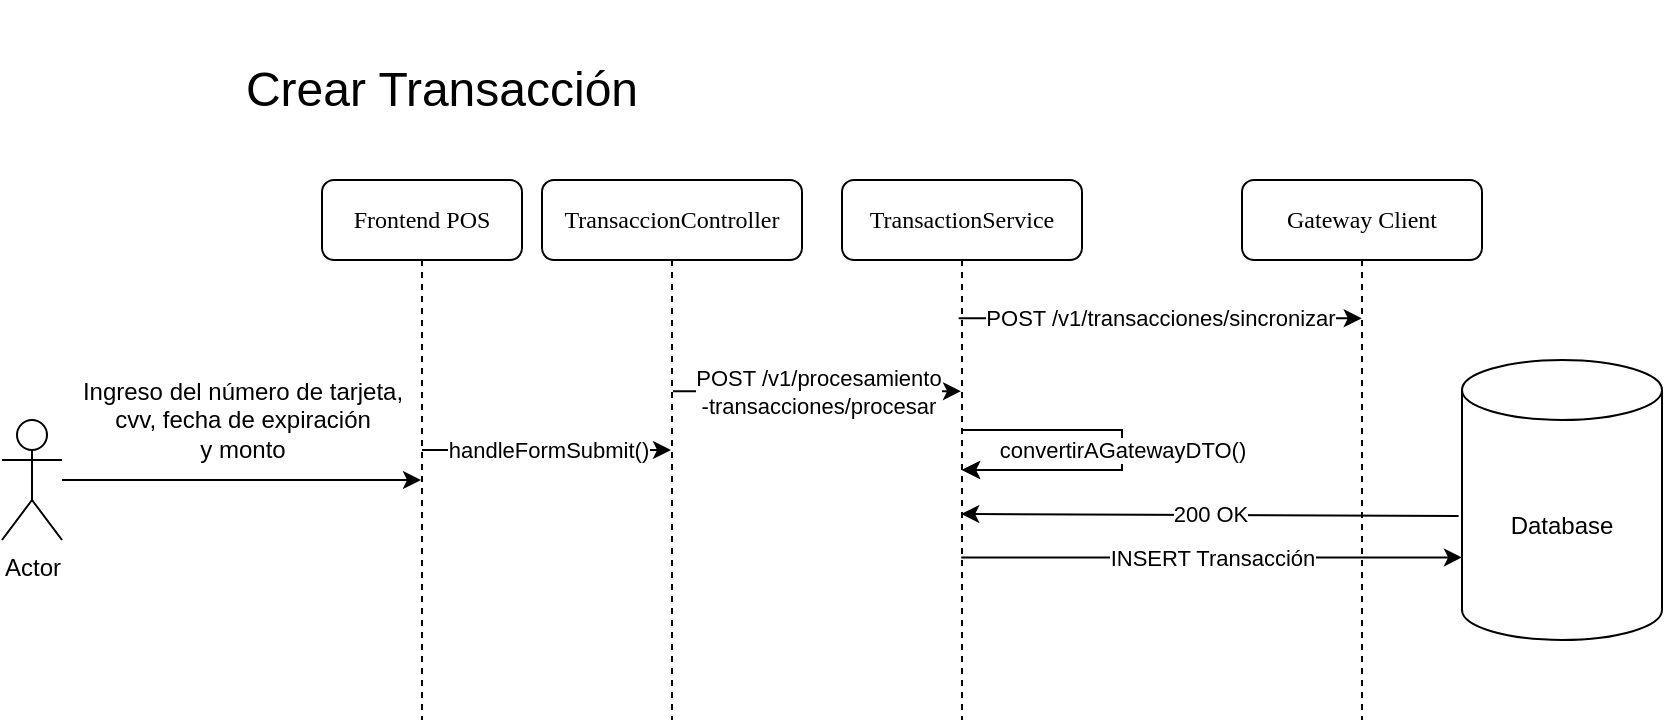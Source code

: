 <mxfile version="26.0.11">
  <diagram name="Página-1" id="tkpmx5HUAmSLAqPTgBW0">
    <mxGraphModel dx="1627" dy="418" grid="1" gridSize="10" guides="1" tooltips="1" connect="1" arrows="1" fold="1" page="1" pageScale="1" pageWidth="827" pageHeight="1169" math="0" shadow="0">
      <root>
        <mxCell id="0" />
        <mxCell id="1" parent="0" />
        <mxCell id="FrontendPOS" value="Frontend POS" style="shape=umlLifeline;perimeter=lifelinePerimeter;whiteSpace=wrap;html=1;container=1;collapsible=0;recursiveResize=0;outlineConnect=0;rounded=1;shadow=0;comic=0;labelBackgroundColor=none;strokeWidth=1;fontFamily=Verdana;fontSize=12;align=center;" vertex="1" parent="1">
          <mxGeometry x="120" y="90" width="100" height="270" as="geometry" />
        </mxCell>
        <mxCell id="POSController" value="TransaccionController" style="shape=umlLifeline;perimeter=lifelinePerimeter;whiteSpace=wrap;html=1;container=1;collapsible=0;recursiveResize=0;outlineConnect=0;rounded=1;shadow=0;comic=0;labelBackgroundColor=none;strokeWidth=1;fontFamily=Verdana;fontSize=12;align=center;" vertex="1" parent="1">
          <mxGeometry x="230" y="90" width="130" height="270" as="geometry" />
        </mxCell>
        <mxCell id="TransactionService" value="TransactionService" style="shape=umlLifeline;perimeter=lifelinePerimeter;whiteSpace=wrap;html=1;container=1;collapsible=0;recursiveResize=0;outlineConnect=0;rounded=1;shadow=0;comic=0;labelBackgroundColor=none;strokeWidth=1;fontFamily=Verdana;fontSize=12;align=center;" vertex="1" parent="1">
          <mxGeometry x="380" y="90" width="120" height="270" as="geometry" />
        </mxCell>
        <mxCell id="GatewayClient" value="Gateway Client" style="shape=umlLifeline;perimeter=lifelinePerimeter;whiteSpace=wrap;html=1;container=1;collapsible=0;recursiveResize=0;outlineConnect=0;rounded=1;shadow=0;comic=0;labelBackgroundColor=none;strokeWidth=1;fontFamily=Verdana;fontSize=12;align=center;" vertex="1" parent="1">
          <mxGeometry x="580" y="90" width="120" height="270" as="geometry" />
        </mxCell>
        <mxCell id="Database" value="Database" style="shape=cylinder3;whiteSpace=wrap;html=1;boundedLbl=1;backgroundOutline=1;size=15;" vertex="1" parent="1">
          <mxGeometry x="690" y="180" width="100" height="140" as="geometry" />
        </mxCell>
        <mxCell id="FormSubmit" value="handleFormSubmit()" style="endArrow=classic;html=1;rounded=0;" edge="1" parent="1" source="FrontendPOS" target="POSController">
          <mxGeometry width="50" height="50" relative="1" as="geometry">
            <mxPoint x="130" y="159" as="sourcePoint" />
            <mxPoint x="259.5" y="159" as="targetPoint" />
          </mxGeometry>
        </mxCell>
        <mxCell id="ValidateFields" value="validarCampos()" style="endArrow=classic;html=1;rounded=0;" edge="1" parent="1" source="TransactionService" target="TransactionService">
          <mxGeometry width="50" height="50" relative="1" as="geometry" />
        </mxCell>
        <mxCell id="SaveToDB" value="INSERT Transacción" style="endArrow=classic;html=1;rounded=0;entryX=0;entryY=0.705;entryDx=0;entryDy=0;entryPerimeter=0;" edge="1" parent="1" target="Database">
          <mxGeometry width="50" height="50" relative="1" as="geometry">
            <mxPoint x="439.591" y="278.711" as="sourcePoint" />
            <mxPoint x="690" y="279" as="targetPoint" />
          </mxGeometry>
        </mxCell>
        <mxCell id="ConfirmSave" value="200 OK" style="endArrow=classic;html=1;rounded=0;exitX=-0.017;exitY=0.557;exitDx=0;exitDy=0;exitPerimeter=0;" edge="1" parent="1" source="Database">
          <mxGeometry width="50" height="50" relative="1" as="geometry">
            <mxPoint x="690" y="257" as="sourcePoint" />
            <mxPoint x="439.591" y="257" as="targetPoint" />
          </mxGeometry>
        </mxCell>
        <mxCell id="PrepareDTO" value="convertirAGatewayDTO()" style="endArrow=classic;html=1;rounded=0;" edge="1" parent="1" source="TransactionService" target="TransactionService">
          <mxGeometry width="50" height="50" relative="1" as="geometry" />
        </mxCell>
        <mxCell id="SendToGateway" value="POST /v1/transacciones/sincronizar" style="endArrow=classic;html=1;rounded=0;entryX=0.499;entryY=0.256;entryDx=0;entryDy=0;entryPerimeter=0;exitX=0.486;exitY=0.256;exitDx=0;exitDy=0;exitPerimeter=0;" edge="1" parent="1" source="TransactionService" target="GatewayClient">
          <mxGeometry width="50" height="50" relative="1" as="geometry">
            <mxPoint x="440.13" y="157" as="sourcePoint" />
            <mxPoint x="619.5" y="157" as="targetPoint" />
          </mxGeometry>
        </mxCell>
        <mxCell id="ZHiZXvCOdi1pjf9QYCbd-14" value="Actor" style="shape=umlActor;verticalLabelPosition=bottom;verticalAlign=top;html=1;outlineConnect=0;" vertex="1" parent="1">
          <mxGeometry x="-40" y="210" width="30" height="60" as="geometry" />
        </mxCell>
        <mxCell id="ZHiZXvCOdi1pjf9QYCbd-15" value="" style="endArrow=classic;html=1;rounded=0;" edge="1" parent="1" source="ZHiZXvCOdi1pjf9QYCbd-14" target="FrontendPOS">
          <mxGeometry width="50" height="50" relative="1" as="geometry">
            <mxPoint x="240" y="240" as="sourcePoint" />
            <mxPoint x="290" y="190" as="targetPoint" />
          </mxGeometry>
        </mxCell>
        <mxCell id="ZHiZXvCOdi1pjf9QYCbd-16" value="Ingreso del número de tarjeta,&lt;div&gt;cvv, fecha de expiración&lt;/div&gt;&lt;div&gt;y monto&lt;/div&gt;" style="text;html=1;align=center;verticalAlign=middle;resizable=0;points=[];autosize=1;strokeColor=none;fillColor=none;" vertex="1" parent="1">
          <mxGeometry x="-10" y="180" width="180" height="60" as="geometry" />
        </mxCell>
        <mxCell id="RequestProcessing" value="POST /v1/procesamiento&lt;div&gt;-transacciones&lt;span style=&quot;background-color: light-dark(#ffffff, var(--ge-dark-color, #121212)); color: light-dark(rgb(0, 0, 0), rgb(255, 255, 255));&quot;&gt;/procesar&lt;/span&gt;&lt;/div&gt;" style="endArrow=classic;html=1;rounded=0;exitX=0.504;exitY=0.391;exitDx=0;exitDy=0;exitPerimeter=0;" edge="1" parent="1" source="POSController" target="TransactionService">
          <mxGeometry width="50" height="50" relative="1" as="geometry">
            <mxPoint x="280.001" y="190" as="sourcePoint" />
            <mxPoint x="459.91" y="190" as="targetPoint" />
          </mxGeometry>
        </mxCell>
        <mxCell id="ZHiZXvCOdi1pjf9QYCbd-17" value="&lt;font style=&quot;font-size: 24px;&quot;&gt;Crear Transacción&lt;/font&gt;" style="text;strokeColor=none;align=center;fillColor=none;html=1;verticalAlign=middle;whiteSpace=wrap;rounded=0;" vertex="1" parent="1">
          <mxGeometry x="10" width="340" height="90" as="geometry" />
        </mxCell>
      </root>
    </mxGraphModel>
  </diagram>
</mxfile>
